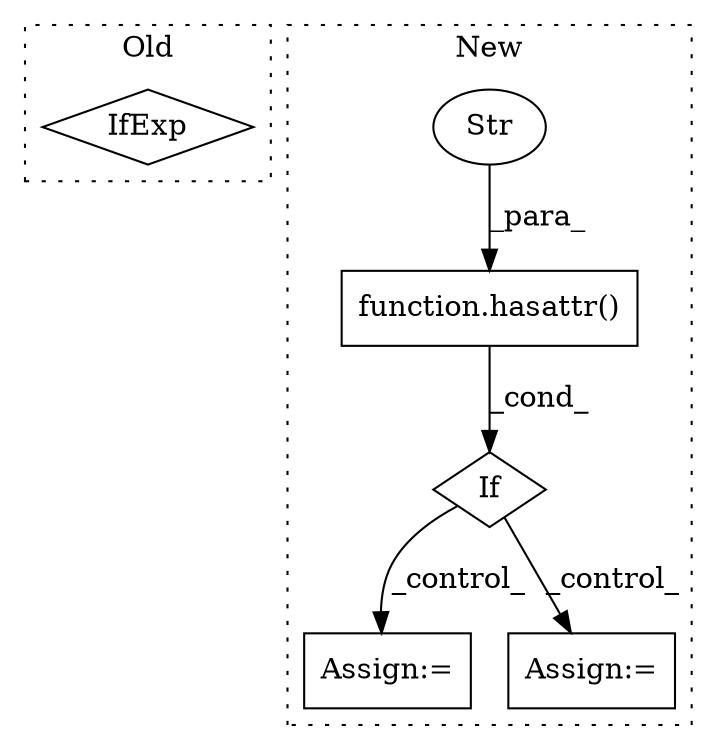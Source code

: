 digraph G {
subgraph cluster0 {
1 [label="IfExp" a="51" s="1689,1730" l="4,6" shape="diamond"];
label = "Old";
style="dotted";
}
subgraph cluster1 {
2 [label="function.hasattr()" a="75" s="1383,1418" l="8,1" shape="box"];
3 [label="Str" a="66" s="1409" l="9" shape="ellipse"];
4 [label="If" a="96" s="1380" l="3" shape="diamond"];
5 [label="Assign:=" a="68" s="1821" l="3" shape="box"];
6 [label="Assign:=" a="68" s="1652" l="3" shape="box"];
label = "New";
style="dotted";
}
2 -> 4 [label="_cond_"];
3 -> 2 [label="_para_"];
4 -> 6 [label="_control_"];
4 -> 5 [label="_control_"];
}
